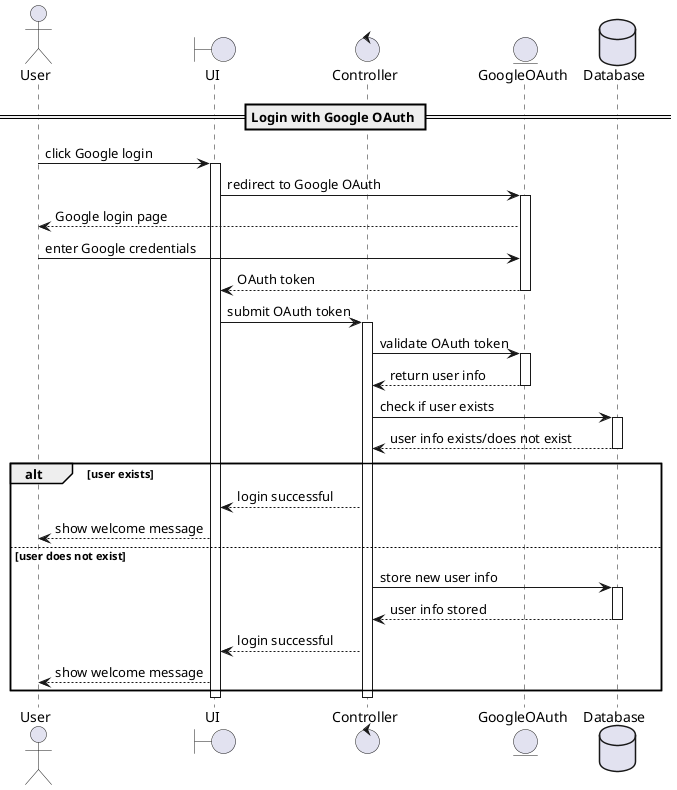 @startuml LoginOAuth
actor User 
boundary UI
control Controller
entity GoogleOAuth as Google
database Database

== Login with Google OAuth ==

User -> UI : click Google login
activate UI

UI -> Google : redirect to Google OAuth
activate Google
Google --> User : Google login page
User -> Google : enter Google credentials
Google --> UI : OAuth token
deactivate Google

UI -> Controller : submit OAuth token
activate Controller

Controller -> Google : validate OAuth token
activate Google
Google --> Controller : return user info
deactivate Google

Controller -> Database : check if user exists
activate Database
Database --> Controller : user info exists/does not exist
deactivate Database

alt user exists
    Controller --> UI : login successful
    UI --> User : show welcome message
else user does not exist
    Controller -> Database : store new user info
    activate Database
    Database --> Controller : user info stored
    deactivate Database

    Controller --> UI : login successful
    UI --> User : show welcome message
end
deactivate Controller
deactivate UI

@enduml

